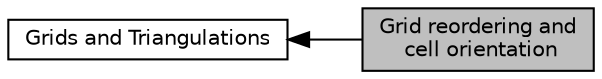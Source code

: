 digraph "Grid reordering and cell orientation"
{
  edge [fontname="Helvetica",fontsize="10",labelfontname="Helvetica",labelfontsize="10"];
  node [fontname="Helvetica",fontsize="10",shape=box];
  rankdir=LR;
  Node1 [label="Grid reordering and\l cell orientation",height=0.2,width=0.4,color="black", fillcolor="grey75", style="filled", fontcolor="black",tooltip="A module describing how deal.II consistently orients Triangulation objects."];
  Node2 [label="Grids and Triangulations",height=0.2,width=0.4,color="black", fillcolor="white", style="filled",URL="$group__grid.html",tooltip="This module groups functions and classes that have to do with the topology and geometry of meshes...."];
  Node2->Node1 [shape=plaintext, dir="back", style="solid"];
}
